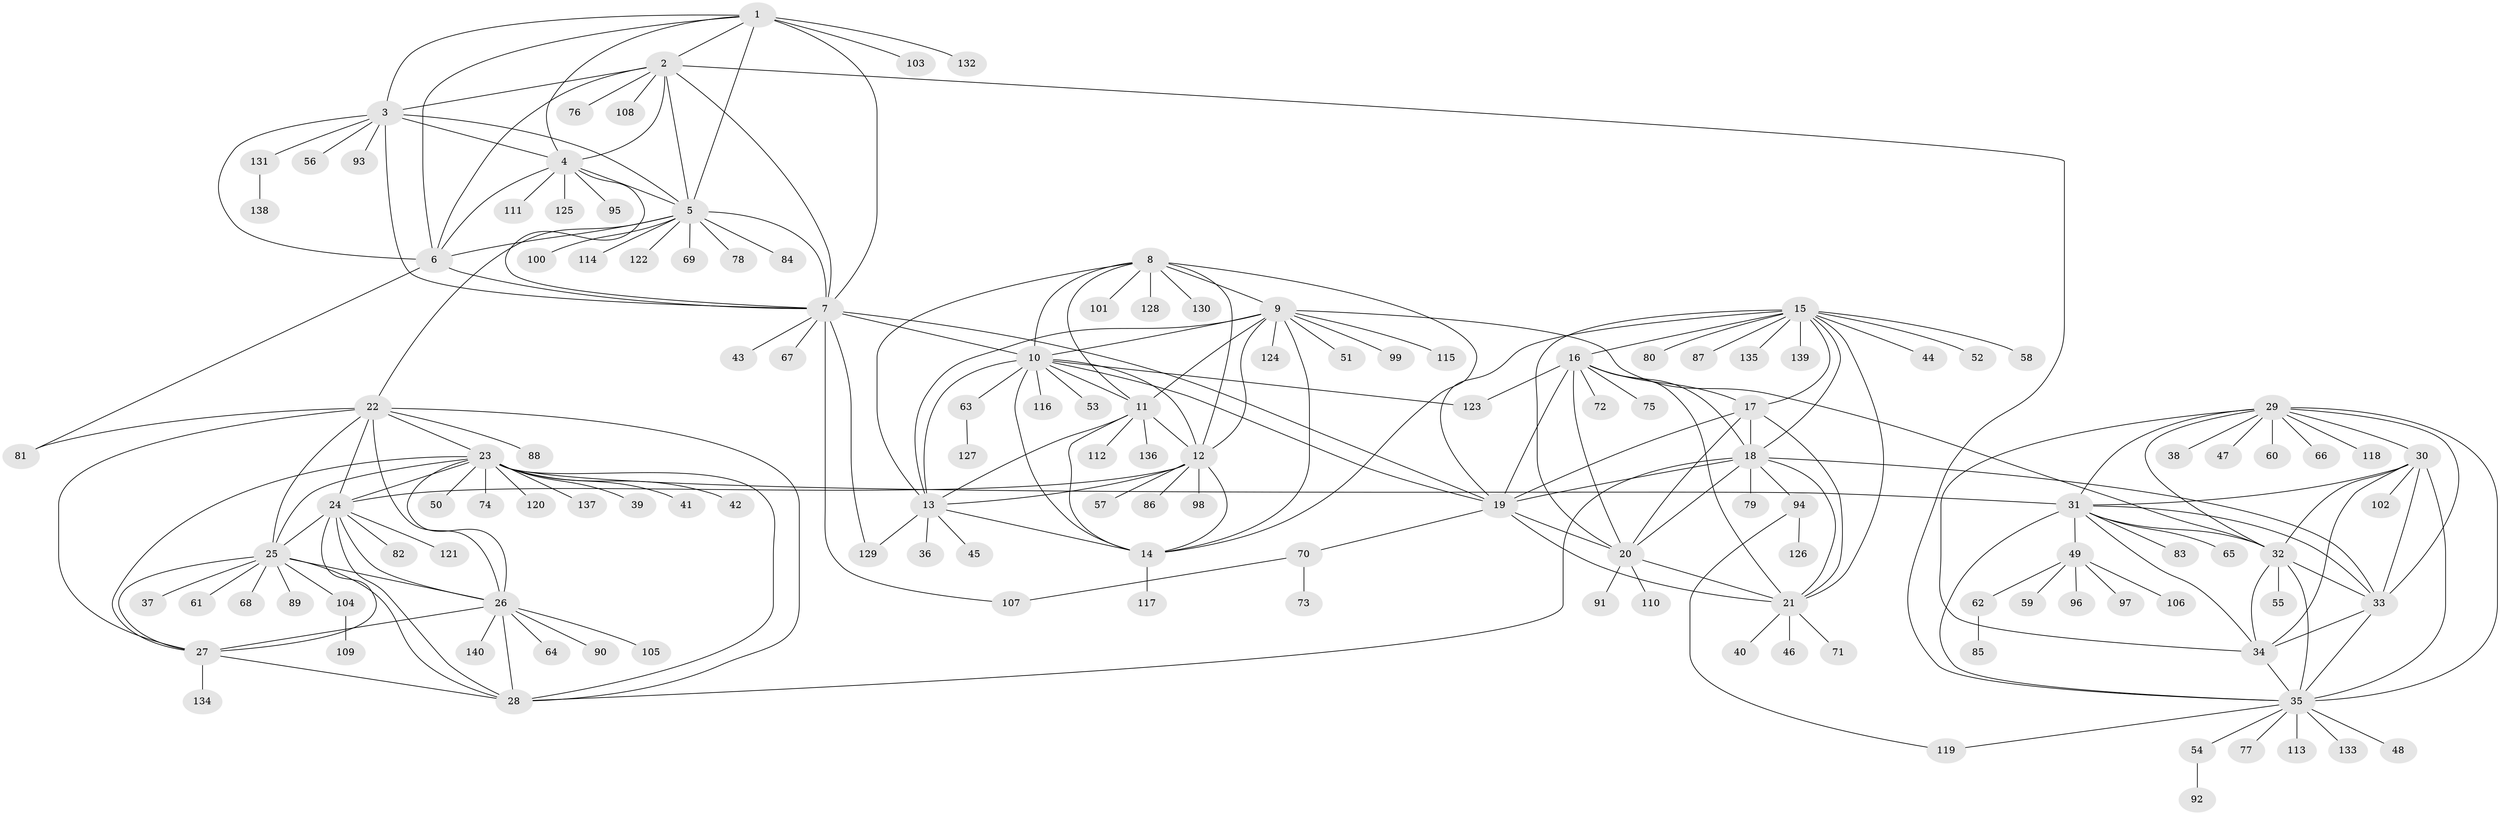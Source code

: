 // coarse degree distribution, {6: 0.03508771929824561, 12: 0.017543859649122806, 9: 0.03508771929824561, 13: 0.008771929824561403, 8: 0.043859649122807015, 5: 0.02631578947368421, 7: 0.03508771929824561, 11: 0.008771929824561403, 10: 0.008771929824561403, 4: 0.008771929824561403, 15: 0.008771929824561403, 1: 0.6754385964912281, 2: 0.07894736842105263, 3: 0.008771929824561403}
// Generated by graph-tools (version 1.1) at 2025/52/02/27/25 19:52:18]
// undirected, 140 vertices, 225 edges
graph export_dot {
graph [start="1"]
  node [color=gray90,style=filled];
  1;
  2;
  3;
  4;
  5;
  6;
  7;
  8;
  9;
  10;
  11;
  12;
  13;
  14;
  15;
  16;
  17;
  18;
  19;
  20;
  21;
  22;
  23;
  24;
  25;
  26;
  27;
  28;
  29;
  30;
  31;
  32;
  33;
  34;
  35;
  36;
  37;
  38;
  39;
  40;
  41;
  42;
  43;
  44;
  45;
  46;
  47;
  48;
  49;
  50;
  51;
  52;
  53;
  54;
  55;
  56;
  57;
  58;
  59;
  60;
  61;
  62;
  63;
  64;
  65;
  66;
  67;
  68;
  69;
  70;
  71;
  72;
  73;
  74;
  75;
  76;
  77;
  78;
  79;
  80;
  81;
  82;
  83;
  84;
  85;
  86;
  87;
  88;
  89;
  90;
  91;
  92;
  93;
  94;
  95;
  96;
  97;
  98;
  99;
  100;
  101;
  102;
  103;
  104;
  105;
  106;
  107;
  108;
  109;
  110;
  111;
  112;
  113;
  114;
  115;
  116;
  117;
  118;
  119;
  120;
  121;
  122;
  123;
  124;
  125;
  126;
  127;
  128;
  129;
  130;
  131;
  132;
  133;
  134;
  135;
  136;
  137;
  138;
  139;
  140;
  1 -- 2;
  1 -- 3;
  1 -- 4;
  1 -- 5;
  1 -- 6;
  1 -- 7;
  1 -- 103;
  1 -- 132;
  2 -- 3;
  2 -- 4;
  2 -- 5;
  2 -- 6;
  2 -- 7;
  2 -- 35;
  2 -- 76;
  2 -- 108;
  3 -- 4;
  3 -- 5;
  3 -- 6;
  3 -- 7;
  3 -- 56;
  3 -- 93;
  3 -- 131;
  4 -- 5;
  4 -- 6;
  4 -- 7;
  4 -- 95;
  4 -- 111;
  4 -- 125;
  5 -- 6;
  5 -- 7;
  5 -- 22;
  5 -- 69;
  5 -- 78;
  5 -- 84;
  5 -- 100;
  5 -- 114;
  5 -- 122;
  6 -- 7;
  6 -- 81;
  7 -- 10;
  7 -- 19;
  7 -- 43;
  7 -- 67;
  7 -- 107;
  7 -- 129;
  8 -- 9;
  8 -- 10;
  8 -- 11;
  8 -- 12;
  8 -- 13;
  8 -- 14;
  8 -- 101;
  8 -- 128;
  8 -- 130;
  9 -- 10;
  9 -- 11;
  9 -- 12;
  9 -- 13;
  9 -- 14;
  9 -- 32;
  9 -- 51;
  9 -- 99;
  9 -- 115;
  9 -- 124;
  10 -- 11;
  10 -- 12;
  10 -- 13;
  10 -- 14;
  10 -- 19;
  10 -- 53;
  10 -- 63;
  10 -- 116;
  10 -- 123;
  11 -- 12;
  11 -- 13;
  11 -- 14;
  11 -- 112;
  11 -- 136;
  12 -- 13;
  12 -- 14;
  12 -- 24;
  12 -- 57;
  12 -- 86;
  12 -- 98;
  13 -- 14;
  13 -- 36;
  13 -- 45;
  13 -- 129;
  14 -- 117;
  15 -- 16;
  15 -- 17;
  15 -- 18;
  15 -- 19;
  15 -- 20;
  15 -- 21;
  15 -- 44;
  15 -- 52;
  15 -- 58;
  15 -- 80;
  15 -- 87;
  15 -- 135;
  15 -- 139;
  16 -- 17;
  16 -- 18;
  16 -- 19;
  16 -- 20;
  16 -- 21;
  16 -- 72;
  16 -- 75;
  16 -- 123;
  17 -- 18;
  17 -- 19;
  17 -- 20;
  17 -- 21;
  18 -- 19;
  18 -- 20;
  18 -- 21;
  18 -- 28;
  18 -- 33;
  18 -- 79;
  18 -- 94;
  19 -- 20;
  19 -- 21;
  19 -- 70;
  20 -- 21;
  20 -- 91;
  20 -- 110;
  21 -- 40;
  21 -- 46;
  21 -- 71;
  22 -- 23;
  22 -- 24;
  22 -- 25;
  22 -- 26;
  22 -- 27;
  22 -- 28;
  22 -- 81;
  22 -- 88;
  23 -- 24;
  23 -- 25;
  23 -- 26;
  23 -- 27;
  23 -- 28;
  23 -- 31;
  23 -- 39;
  23 -- 41;
  23 -- 42;
  23 -- 50;
  23 -- 74;
  23 -- 120;
  23 -- 137;
  24 -- 25;
  24 -- 26;
  24 -- 27;
  24 -- 28;
  24 -- 82;
  24 -- 121;
  25 -- 26;
  25 -- 27;
  25 -- 28;
  25 -- 37;
  25 -- 61;
  25 -- 68;
  25 -- 89;
  25 -- 104;
  26 -- 27;
  26 -- 28;
  26 -- 64;
  26 -- 90;
  26 -- 105;
  26 -- 140;
  27 -- 28;
  27 -- 134;
  29 -- 30;
  29 -- 31;
  29 -- 32;
  29 -- 33;
  29 -- 34;
  29 -- 35;
  29 -- 38;
  29 -- 47;
  29 -- 60;
  29 -- 66;
  29 -- 118;
  30 -- 31;
  30 -- 32;
  30 -- 33;
  30 -- 34;
  30 -- 35;
  30 -- 102;
  31 -- 32;
  31 -- 33;
  31 -- 34;
  31 -- 35;
  31 -- 49;
  31 -- 65;
  31 -- 83;
  32 -- 33;
  32 -- 34;
  32 -- 35;
  32 -- 55;
  33 -- 34;
  33 -- 35;
  34 -- 35;
  35 -- 48;
  35 -- 54;
  35 -- 77;
  35 -- 113;
  35 -- 119;
  35 -- 133;
  49 -- 59;
  49 -- 62;
  49 -- 96;
  49 -- 97;
  49 -- 106;
  54 -- 92;
  62 -- 85;
  63 -- 127;
  70 -- 73;
  70 -- 107;
  94 -- 119;
  94 -- 126;
  104 -- 109;
  131 -- 138;
}
